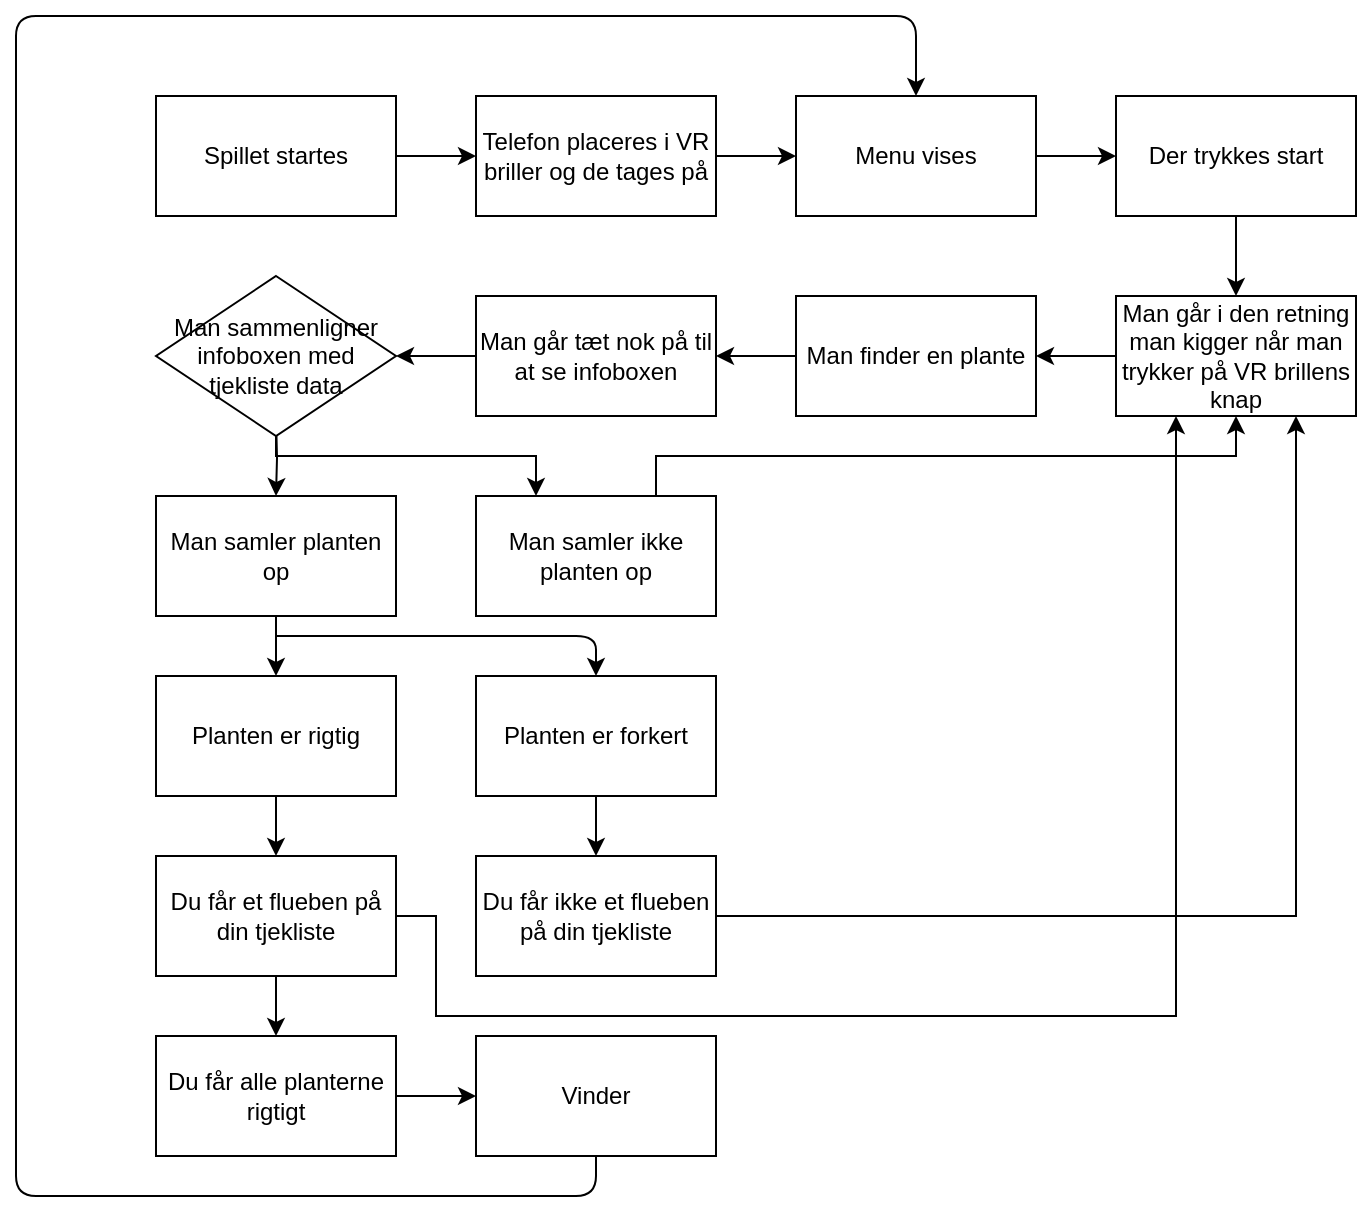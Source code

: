 <mxfile version="12.9.0" type="github"><diagram id="-oToipq7_auRIPzijGVL" name="Page-1"><mxGraphModel dx="925" dy="605" grid="1" gridSize="10" guides="1" tooltips="1" connect="1" arrows="1" fold="1" page="1" pageScale="1" pageWidth="827" pageHeight="1169" math="0" shadow="0"><root><mxCell id="0"/><mxCell id="1" parent="0"/><mxCell id="0ptaCdttGwxAAjHR3Vit-1" value="Spillet startes" style="rounded=0;whiteSpace=wrap;html=1;" vertex="1" parent="1"><mxGeometry x="120" y="60" width="120" height="60" as="geometry"/></mxCell><mxCell id="0ptaCdttGwxAAjHR3Vit-2" value="Telefon placeres i VR briller og de tages på" style="rounded=0;whiteSpace=wrap;html=1;" vertex="1" parent="1"><mxGeometry x="280" y="60" width="120" height="60" as="geometry"/></mxCell><mxCell id="0ptaCdttGwxAAjHR3Vit-3" value="Menu vises" style="rounded=0;whiteSpace=wrap;html=1;" vertex="1" parent="1"><mxGeometry x="440" y="60" width="120" height="60" as="geometry"/></mxCell><mxCell id="0ptaCdttGwxAAjHR3Vit-9" style="edgeStyle=orthogonalEdgeStyle;rounded=0;orthogonalLoop=1;jettySize=auto;html=1;exitX=0.5;exitY=1;exitDx=0;exitDy=0;entryX=0.5;entryY=0;entryDx=0;entryDy=0;" edge="1" parent="1" source="0ptaCdttGwxAAjHR3Vit-4" target="0ptaCdttGwxAAjHR3Vit-5"><mxGeometry relative="1" as="geometry"/></mxCell><mxCell id="0ptaCdttGwxAAjHR3Vit-4" value="Der trykkes start" style="rounded=0;whiteSpace=wrap;html=1;" vertex="1" parent="1"><mxGeometry x="600" y="60" width="120" height="60" as="geometry"/></mxCell><mxCell id="0ptaCdttGwxAAjHR3Vit-13" style="edgeStyle=orthogonalEdgeStyle;rounded=0;orthogonalLoop=1;jettySize=auto;html=1;exitX=0;exitY=0.5;exitDx=0;exitDy=0;entryX=1;entryY=0.5;entryDx=0;entryDy=0;" edge="1" parent="1" source="0ptaCdttGwxAAjHR3Vit-5" target="0ptaCdttGwxAAjHR3Vit-11"><mxGeometry relative="1" as="geometry"/></mxCell><mxCell id="0ptaCdttGwxAAjHR3Vit-5" value="Man går i den retning man kigger når man trykker på VR brillens knap" style="rounded=0;whiteSpace=wrap;html=1;" vertex="1" parent="1"><mxGeometry x="600" y="160" width="120" height="60" as="geometry"/></mxCell><mxCell id="0ptaCdttGwxAAjHR3Vit-6" value="" style="endArrow=classic;html=1;exitX=1;exitY=0.5;exitDx=0;exitDy=0;entryX=0;entryY=0.5;entryDx=0;entryDy=0;" edge="1" parent="1" source="0ptaCdttGwxAAjHR3Vit-1" target="0ptaCdttGwxAAjHR3Vit-2"><mxGeometry width="50" height="50" relative="1" as="geometry"><mxPoint x="380" y="260" as="sourcePoint"/><mxPoint x="430" y="210" as="targetPoint"/></mxGeometry></mxCell><mxCell id="0ptaCdttGwxAAjHR3Vit-7" value="" style="endArrow=classic;html=1;exitX=1;exitY=0.5;exitDx=0;exitDy=0;entryX=0;entryY=0.5;entryDx=0;entryDy=0;" edge="1" parent="1" source="0ptaCdttGwxAAjHR3Vit-2" target="0ptaCdttGwxAAjHR3Vit-3"><mxGeometry width="50" height="50" relative="1" as="geometry"><mxPoint x="420" y="170" as="sourcePoint"/><mxPoint x="460" y="170" as="targetPoint"/><Array as="points"/></mxGeometry></mxCell><mxCell id="0ptaCdttGwxAAjHR3Vit-8" value="" style="endArrow=classic;html=1;exitX=1;exitY=0.5;exitDx=0;exitDy=0;entryX=0;entryY=0.5;entryDx=0;entryDy=0;" edge="1" parent="1" source="0ptaCdttGwxAAjHR3Vit-3" target="0ptaCdttGwxAAjHR3Vit-4"><mxGeometry width="50" height="50" relative="1" as="geometry"><mxPoint x="490" y="200" as="sourcePoint"/><mxPoint x="530" y="200" as="targetPoint"/></mxGeometry></mxCell><mxCell id="0ptaCdttGwxAAjHR3Vit-14" style="edgeStyle=orthogonalEdgeStyle;rounded=0;orthogonalLoop=1;jettySize=auto;html=1;exitX=0;exitY=0.5;exitDx=0;exitDy=0;entryX=1;entryY=0.5;entryDx=0;entryDy=0;" edge="1" parent="1" source="0ptaCdttGwxAAjHR3Vit-11" target="0ptaCdttGwxAAjHR3Vit-12"><mxGeometry relative="1" as="geometry"/></mxCell><mxCell id="0ptaCdttGwxAAjHR3Vit-11" value="Man finder en plante" style="rounded=0;whiteSpace=wrap;html=1;" vertex="1" parent="1"><mxGeometry x="440" y="160" width="120" height="60" as="geometry"/></mxCell><mxCell id="0ptaCdttGwxAAjHR3Vit-18" style="edgeStyle=orthogonalEdgeStyle;rounded=0;orthogonalLoop=1;jettySize=auto;html=1;exitX=0;exitY=0.5;exitDx=0;exitDy=0;entryX=1;entryY=0.5;entryDx=0;entryDy=0;" edge="1" parent="1" source="0ptaCdttGwxAAjHR3Vit-12"><mxGeometry relative="1" as="geometry"><mxPoint x="240" y="190" as="targetPoint"/></mxGeometry></mxCell><mxCell id="0ptaCdttGwxAAjHR3Vit-12" value="Man går tæt nok på til at se infoboxen" style="rounded=0;whiteSpace=wrap;html=1;" vertex="1" parent="1"><mxGeometry x="280" y="160" width="120" height="60" as="geometry"/></mxCell><mxCell id="0ptaCdttGwxAAjHR3Vit-19" style="edgeStyle=orthogonalEdgeStyle;rounded=0;orthogonalLoop=1;jettySize=auto;html=1;exitX=0.5;exitY=1;exitDx=0;exitDy=0;entryX=0.5;entryY=0;entryDx=0;entryDy=0;" edge="1" parent="1" target="0ptaCdttGwxAAjHR3Vit-16"><mxGeometry relative="1" as="geometry"><mxPoint x="180" y="220" as="sourcePoint"/></mxGeometry></mxCell><mxCell id="0ptaCdttGwxAAjHR3Vit-20" style="edgeStyle=orthogonalEdgeStyle;rounded=0;orthogonalLoop=1;jettySize=auto;html=1;exitX=0.5;exitY=1;exitDx=0;exitDy=0;entryX=0.25;entryY=0;entryDx=0;entryDy=0;" edge="1" parent="1" target="0ptaCdttGwxAAjHR3Vit-17"><mxGeometry relative="1" as="geometry"><mxPoint x="180" y="220" as="sourcePoint"/><Array as="points"><mxPoint x="180" y="240"/><mxPoint x="310" y="240"/></Array></mxGeometry></mxCell><mxCell id="0ptaCdttGwxAAjHR3Vit-16" value="Man samler planten op" style="rounded=0;whiteSpace=wrap;html=1;" vertex="1" parent="1"><mxGeometry x="120" y="260" width="120" height="60" as="geometry"/></mxCell><mxCell id="0ptaCdttGwxAAjHR3Vit-21" style="edgeStyle=orthogonalEdgeStyle;rounded=0;orthogonalLoop=1;jettySize=auto;html=1;exitX=0.75;exitY=0;exitDx=0;exitDy=0;entryX=0.5;entryY=1;entryDx=0;entryDy=0;" edge="1" parent="1" source="0ptaCdttGwxAAjHR3Vit-17" target="0ptaCdttGwxAAjHR3Vit-5"><mxGeometry relative="1" as="geometry"/></mxCell><mxCell id="0ptaCdttGwxAAjHR3Vit-17" value="Man samler ikke planten op" style="rounded=0;whiteSpace=wrap;html=1;" vertex="1" parent="1"><mxGeometry x="280" y="260" width="120" height="60" as="geometry"/></mxCell><mxCell id="0ptaCdttGwxAAjHR3Vit-22" value="&lt;span style=&quot;white-space: normal&quot;&gt;Man sammenligner infoboxen med tjekliste data&lt;/span&gt;" style="rhombus;whiteSpace=wrap;html=1;" vertex="1" parent="1"><mxGeometry x="120" y="150" width="120" height="80" as="geometry"/></mxCell><mxCell id="0ptaCdttGwxAAjHR3Vit-23" value="Planten er rigtig" style="rounded=0;whiteSpace=wrap;html=1;" vertex="1" parent="1"><mxGeometry x="120" y="350" width="120" height="60" as="geometry"/></mxCell><mxCell id="0ptaCdttGwxAAjHR3Vit-24" value="Planten er forkert" style="rounded=0;whiteSpace=wrap;html=1;" vertex="1" parent="1"><mxGeometry x="280" y="350" width="120" height="60" as="geometry"/></mxCell><mxCell id="0ptaCdttGwxAAjHR3Vit-25" value="" style="endArrow=classic;html=1;exitX=0.5;exitY=1;exitDx=0;exitDy=0;entryX=0.5;entryY=0;entryDx=0;entryDy=0;" edge="1" parent="1" source="0ptaCdttGwxAAjHR3Vit-16" target="0ptaCdttGwxAAjHR3Vit-23"><mxGeometry width="50" height="50" relative="1" as="geometry"><mxPoint x="380" y="350" as="sourcePoint"/><mxPoint x="430" y="300" as="targetPoint"/></mxGeometry></mxCell><mxCell id="0ptaCdttGwxAAjHR3Vit-26" value="" style="endArrow=classic;html=1;entryX=0.5;entryY=0;entryDx=0;entryDy=0;" edge="1" parent="1" target="0ptaCdttGwxAAjHR3Vit-24"><mxGeometry width="50" height="50" relative="1" as="geometry"><mxPoint x="180" y="330" as="sourcePoint"/><mxPoint x="430" y="300" as="targetPoint"/><Array as="points"><mxPoint x="340" y="330"/></Array></mxGeometry></mxCell><mxCell id="0ptaCdttGwxAAjHR3Vit-32" style="edgeStyle=orthogonalEdgeStyle;rounded=0;orthogonalLoop=1;jettySize=auto;html=1;exitX=1;exitY=0.5;exitDx=0;exitDy=0;entryX=0.25;entryY=1;entryDx=0;entryDy=0;" edge="1" parent="1" source="0ptaCdttGwxAAjHR3Vit-27" target="0ptaCdttGwxAAjHR3Vit-5"><mxGeometry relative="1" as="geometry"><Array as="points"><mxPoint x="260" y="470"/><mxPoint x="260" y="520"/><mxPoint x="630" y="520"/></Array></mxGeometry></mxCell><mxCell id="0ptaCdttGwxAAjHR3Vit-27" value="Du får et flueben på din tjekliste" style="rounded=0;whiteSpace=wrap;html=1;" vertex="1" parent="1"><mxGeometry x="120" y="440" width="120" height="60" as="geometry"/></mxCell><mxCell id="0ptaCdttGwxAAjHR3Vit-31" style="edgeStyle=orthogonalEdgeStyle;rounded=0;orthogonalLoop=1;jettySize=auto;html=1;exitX=1;exitY=0.5;exitDx=0;exitDy=0;entryX=0.75;entryY=1;entryDx=0;entryDy=0;" edge="1" parent="1" source="0ptaCdttGwxAAjHR3Vit-28" target="0ptaCdttGwxAAjHR3Vit-5"><mxGeometry relative="1" as="geometry"/></mxCell><mxCell id="0ptaCdttGwxAAjHR3Vit-28" value="Du får ikke et flueben på din tjekliste" style="rounded=0;whiteSpace=wrap;html=1;" vertex="1" parent="1"><mxGeometry x="280" y="440" width="120" height="60" as="geometry"/></mxCell><mxCell id="0ptaCdttGwxAAjHR3Vit-29" value="" style="endArrow=classic;html=1;exitX=0.5;exitY=1;exitDx=0;exitDy=0;entryX=0.5;entryY=0;entryDx=0;entryDy=0;" edge="1" parent="1" source="0ptaCdttGwxAAjHR3Vit-23" target="0ptaCdttGwxAAjHR3Vit-27"><mxGeometry width="50" height="50" relative="1" as="geometry"><mxPoint x="380" y="380" as="sourcePoint"/><mxPoint x="430" y="330" as="targetPoint"/></mxGeometry></mxCell><mxCell id="0ptaCdttGwxAAjHR3Vit-30" value="" style="endArrow=classic;html=1;exitX=0.5;exitY=1;exitDx=0;exitDy=0;entryX=0.5;entryY=0;entryDx=0;entryDy=0;" edge="1" parent="1" source="0ptaCdttGwxAAjHR3Vit-24" target="0ptaCdttGwxAAjHR3Vit-28"><mxGeometry width="50" height="50" relative="1" as="geometry"><mxPoint x="380" y="380" as="sourcePoint"/><mxPoint x="430" y="330" as="targetPoint"/></mxGeometry></mxCell><mxCell id="0ptaCdttGwxAAjHR3Vit-33" value="Du får alle planterne rigtigt" style="rounded=0;whiteSpace=wrap;html=1;" vertex="1" parent="1"><mxGeometry x="120" y="530" width="120" height="60" as="geometry"/></mxCell><mxCell id="0ptaCdttGwxAAjHR3Vit-34" value="Vinder" style="rounded=0;whiteSpace=wrap;html=1;" vertex="1" parent="1"><mxGeometry x="280" y="530" width="120" height="60" as="geometry"/></mxCell><mxCell id="0ptaCdttGwxAAjHR3Vit-35" value="" style="endArrow=classic;html=1;exitX=1;exitY=0.5;exitDx=0;exitDy=0;entryX=0;entryY=0.5;entryDx=0;entryDy=0;" edge="1" parent="1" source="0ptaCdttGwxAAjHR3Vit-33" target="0ptaCdttGwxAAjHR3Vit-34"><mxGeometry width="50" height="50" relative="1" as="geometry"><mxPoint x="390" y="520" as="sourcePoint"/><mxPoint x="440" y="470" as="targetPoint"/></mxGeometry></mxCell><mxCell id="0ptaCdttGwxAAjHR3Vit-36" value="" style="endArrow=classic;html=1;exitX=0.5;exitY=1;exitDx=0;exitDy=0;entryX=0.5;entryY=0;entryDx=0;entryDy=0;" edge="1" parent="1" source="0ptaCdttGwxAAjHR3Vit-27" target="0ptaCdttGwxAAjHR3Vit-33"><mxGeometry width="50" height="50" relative="1" as="geometry"><mxPoint x="390" y="520" as="sourcePoint"/><mxPoint x="440" y="470" as="targetPoint"/></mxGeometry></mxCell><mxCell id="0ptaCdttGwxAAjHR3Vit-37" value="" style="endArrow=classic;html=1;exitX=0.5;exitY=1;exitDx=0;exitDy=0;entryX=0.5;entryY=0;entryDx=0;entryDy=0;" edge="1" parent="1" source="0ptaCdttGwxAAjHR3Vit-34" target="0ptaCdttGwxAAjHR3Vit-3"><mxGeometry width="50" height="50" relative="1" as="geometry"><mxPoint x="380" y="360" as="sourcePoint"/><mxPoint x="430" y="310" as="targetPoint"/><Array as="points"><mxPoint x="340" y="610"/><mxPoint x="50" y="610"/><mxPoint x="50" y="20"/><mxPoint x="500" y="20"/></Array></mxGeometry></mxCell></root></mxGraphModel></diagram></mxfile>